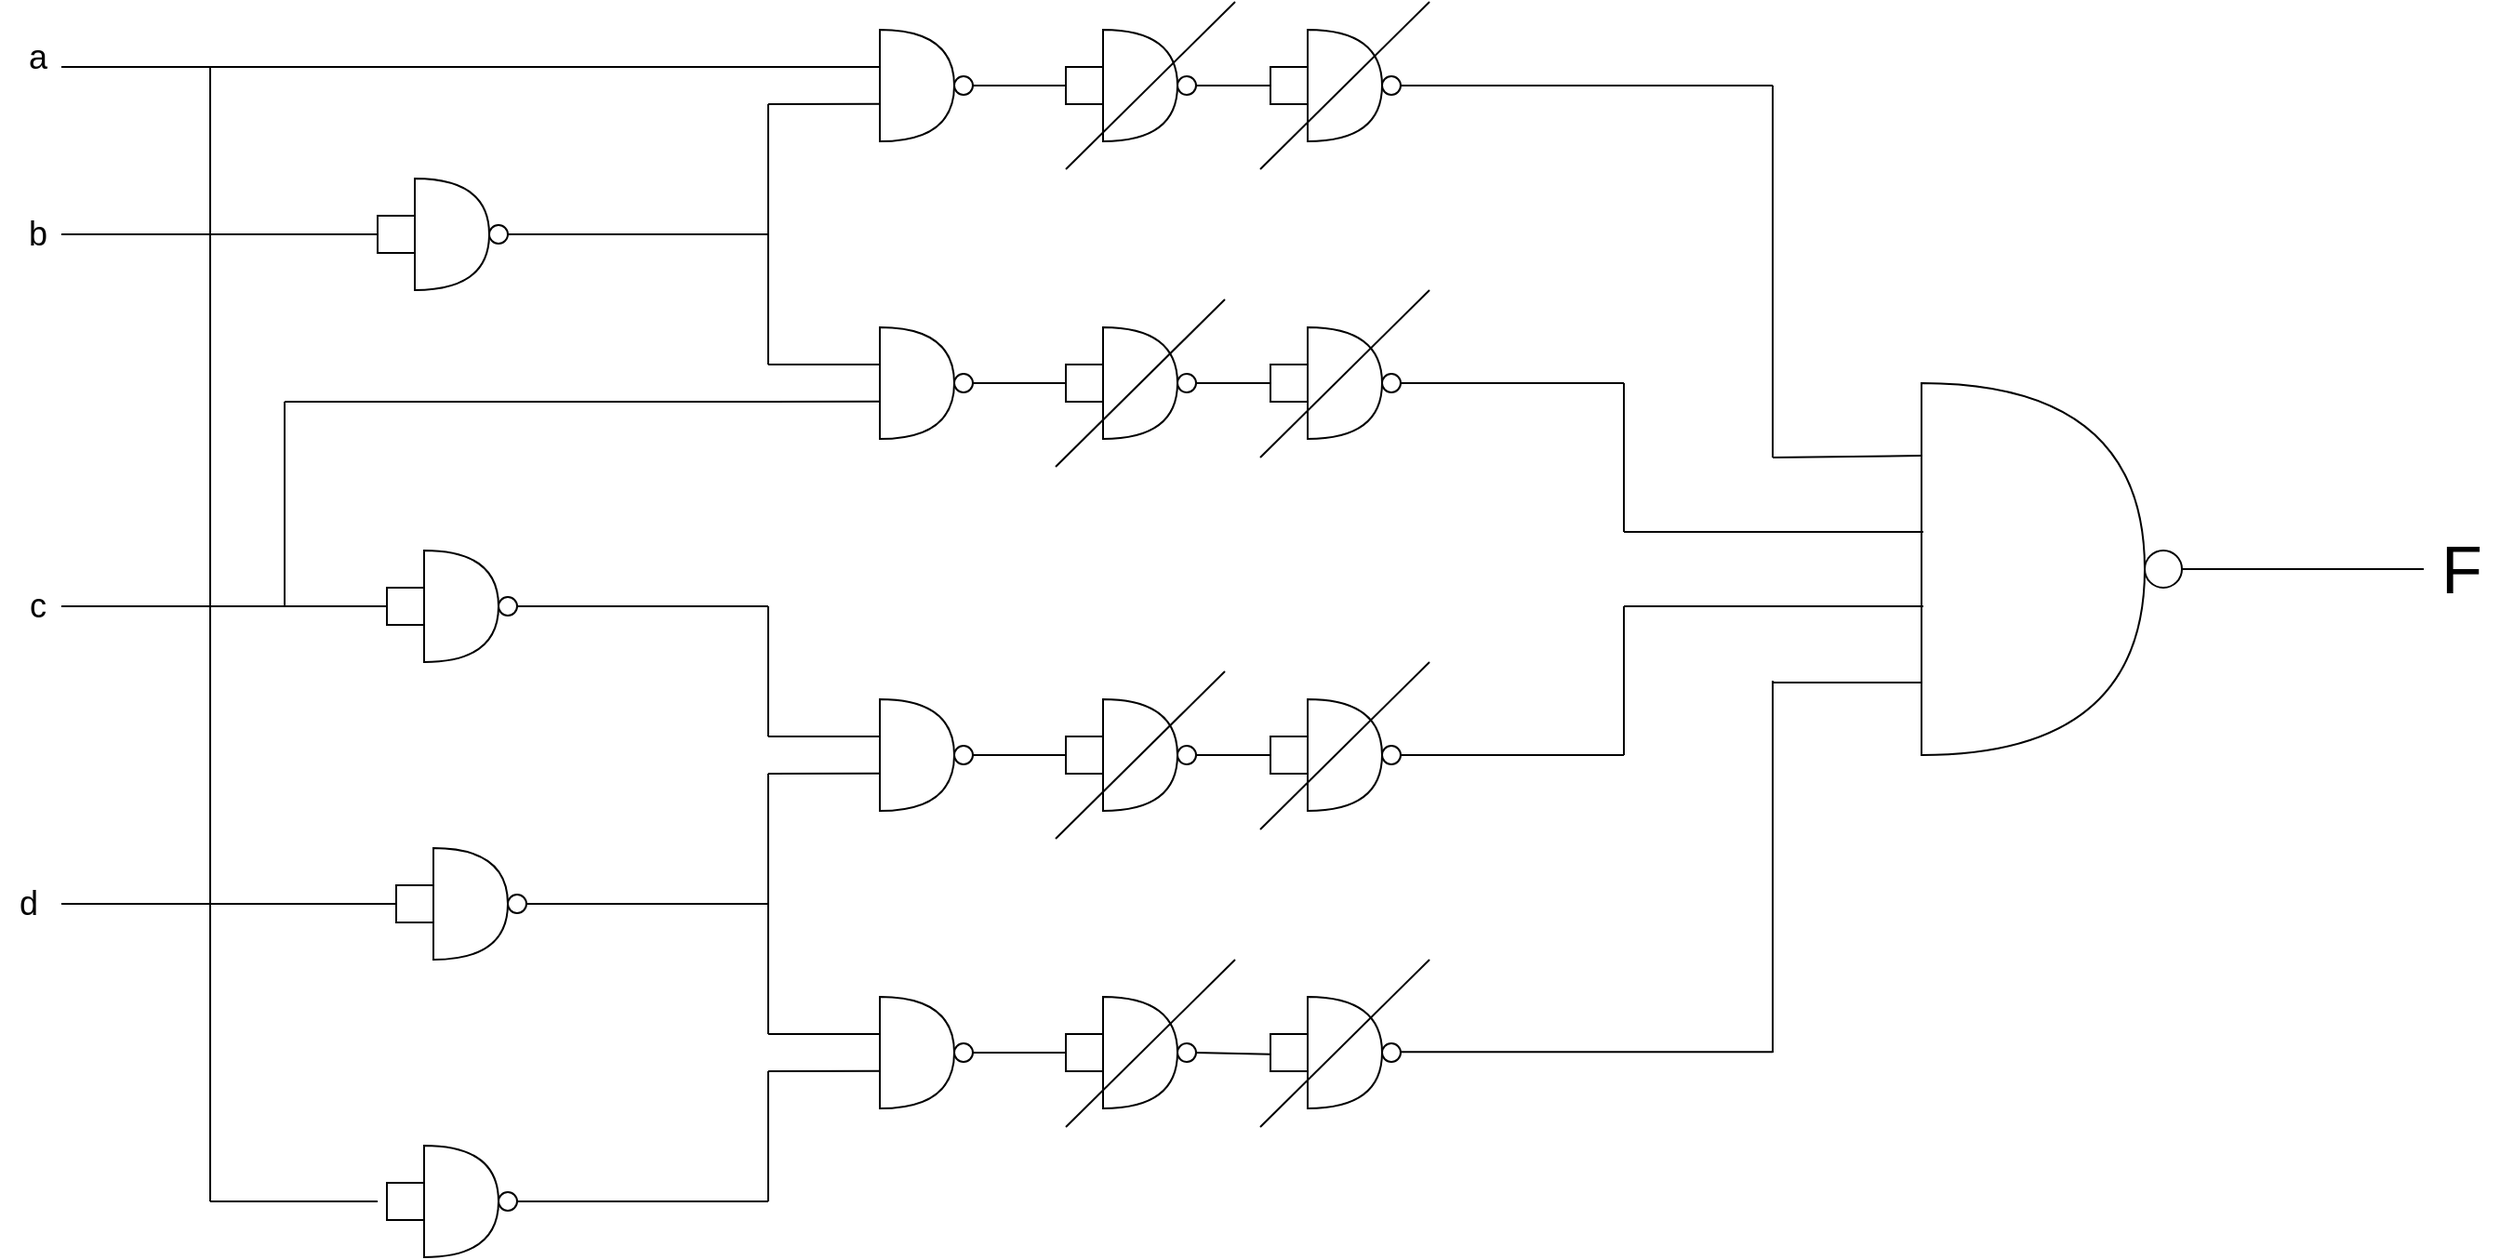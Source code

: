 <mxfile version="13.9.9" type="device"><diagram id="oTBlzXKxd7oM4nikmV5N" name="Σελίδα-1"><mxGraphModel dx="3037" dy="1360" grid="1" gridSize="10" guides="1" tooltips="1" connect="1" arrows="1" fold="1" page="1" pageScale="1" pageWidth="827" pageHeight="1169" math="0" shadow="0"><root><mxCell id="0"/><mxCell id="1" parent="0"/><mxCell id="CArTlSPNsV3BgRbVCLxj-1" value="" style="shape=or;whiteSpace=wrap;html=1;" vertex="1" parent="1"><mxGeometry x="600" y="360" width="120" height="200" as="geometry"/></mxCell><mxCell id="CArTlSPNsV3BgRbVCLxj-2" value="" style="endArrow=none;html=1;entryX=0;entryY=0.195;entryDx=0;entryDy=0;entryPerimeter=0;" edge="1" parent="1" target="CArTlSPNsV3BgRbVCLxj-1"><mxGeometry width="50" height="50" relative="1" as="geometry"><mxPoint x="520" y="400" as="sourcePoint"/><mxPoint x="470" y="340" as="targetPoint"/></mxGeometry></mxCell><mxCell id="CArTlSPNsV3BgRbVCLxj-3" value="" style="endArrow=none;html=1;entryX=0.008;entryY=0.4;entryDx=0;entryDy=0;entryPerimeter=0;" edge="1" parent="1" target="CArTlSPNsV3BgRbVCLxj-1"><mxGeometry width="50" height="50" relative="1" as="geometry"><mxPoint x="440" y="440" as="sourcePoint"/><mxPoint x="490" y="510" as="targetPoint"/></mxGeometry></mxCell><mxCell id="CArTlSPNsV3BgRbVCLxj-4" value="" style="endArrow=none;html=1;entryX=0.008;entryY=0.6;entryDx=0;entryDy=0;entryPerimeter=0;" edge="1" parent="1" target="CArTlSPNsV3BgRbVCLxj-1"><mxGeometry width="50" height="50" relative="1" as="geometry"><mxPoint x="440" y="480" as="sourcePoint"/><mxPoint x="430" y="530" as="targetPoint"/></mxGeometry></mxCell><mxCell id="CArTlSPNsV3BgRbVCLxj-6" value="" style="endArrow=none;html=1;entryX=0;entryY=0.805;entryDx=0;entryDy=0;entryPerimeter=0;" edge="1" parent="1" target="CArTlSPNsV3BgRbVCLxj-1"><mxGeometry width="50" height="50" relative="1" as="geometry"><mxPoint x="520" y="521" as="sourcePoint"/><mxPoint x="410" y="580" as="targetPoint"/></mxGeometry></mxCell><mxCell id="CArTlSPNsV3BgRbVCLxj-8" value="" style="ellipse;whiteSpace=wrap;html=1;aspect=fixed;" vertex="1" parent="1"><mxGeometry x="720" y="450" width="20" height="20" as="geometry"/></mxCell><mxCell id="CArTlSPNsV3BgRbVCLxj-9" value="" style="endArrow=none;html=1;entryX=1;entryY=0.5;entryDx=0;entryDy=0;" edge="1" parent="1" target="CArTlSPNsV3BgRbVCLxj-8"><mxGeometry width="50" height="50" relative="1" as="geometry"><mxPoint x="870" y="460" as="sourcePoint"/><mxPoint x="650" y="600" as="targetPoint"/></mxGeometry></mxCell><mxCell id="CArTlSPNsV3BgRbVCLxj-10" value="&lt;font style=&quot;font-size: 36px&quot;&gt;F&lt;/font&gt;" style="text;html=1;align=center;verticalAlign=middle;resizable=0;points=[];autosize=1;" vertex="1" parent="1"><mxGeometry x="870" y="445" width="40" height="30" as="geometry"/></mxCell><mxCell id="CArTlSPNsV3BgRbVCLxj-11" value="" style="endArrow=none;html=1;" edge="1" parent="1"><mxGeometry width="50" height="50" relative="1" as="geometry"><mxPoint x="520" y="720" as="sourcePoint"/><mxPoint x="520" y="520" as="targetPoint"/></mxGeometry></mxCell><mxCell id="CArTlSPNsV3BgRbVCLxj-12" value="" style="endArrow=none;html=1;" edge="1" parent="1"><mxGeometry width="50" height="50" relative="1" as="geometry"><mxPoint x="320" y="719.58" as="sourcePoint"/><mxPoint x="520" y="719.58" as="targetPoint"/></mxGeometry></mxCell><mxCell id="CArTlSPNsV3BgRbVCLxj-13" value="" style="endArrow=none;html=1;" edge="1" parent="1"><mxGeometry width="50" height="50" relative="1" as="geometry"><mxPoint x="440" y="560" as="sourcePoint"/><mxPoint x="440" y="480" as="targetPoint"/></mxGeometry></mxCell><mxCell id="CArTlSPNsV3BgRbVCLxj-14" value="" style="endArrow=none;html=1;" edge="1" parent="1"><mxGeometry width="50" height="50" relative="1" as="geometry"><mxPoint x="320" y="560" as="sourcePoint"/><mxPoint x="440" y="560" as="targetPoint"/></mxGeometry></mxCell><mxCell id="CArTlSPNsV3BgRbVCLxj-15" value="" style="endArrow=none;html=1;" edge="1" parent="1"><mxGeometry width="50" height="50" relative="1" as="geometry"><mxPoint x="520" y="200" as="sourcePoint"/><mxPoint x="520" y="400" as="targetPoint"/></mxGeometry></mxCell><mxCell id="CArTlSPNsV3BgRbVCLxj-16" value="" style="endArrow=none;html=1;" edge="1" parent="1"><mxGeometry width="50" height="50" relative="1" as="geometry"><mxPoint x="320" y="200" as="sourcePoint"/><mxPoint x="520" y="200" as="targetPoint"/></mxGeometry></mxCell><mxCell id="CArTlSPNsV3BgRbVCLxj-17" value="" style="endArrow=none;html=1;" edge="1" parent="1"><mxGeometry width="50" height="50" relative="1" as="geometry"><mxPoint x="440" y="360" as="sourcePoint"/><mxPoint x="440" y="440" as="targetPoint"/></mxGeometry></mxCell><mxCell id="CArTlSPNsV3BgRbVCLxj-18" value="" style="endArrow=none;html=1;" edge="1" parent="1"><mxGeometry width="50" height="50" relative="1" as="geometry"><mxPoint x="320" y="360" as="sourcePoint"/><mxPoint x="440" y="360" as="targetPoint"/></mxGeometry></mxCell><mxCell id="CArTlSPNsV3BgRbVCLxj-46" value="" style="ellipse;whiteSpace=wrap;html=1;aspect=fixed;" vertex="1" parent="1"><mxGeometry x="310" y="195" width="10" height="10" as="geometry"/></mxCell><mxCell id="CArTlSPNsV3BgRbVCLxj-47" value="" style="shape=or;whiteSpace=wrap;html=1;" vertex="1" parent="1"><mxGeometry x="270" y="170" width="40" height="60" as="geometry"/></mxCell><mxCell id="CArTlSPNsV3BgRbVCLxj-48" value="" style="whiteSpace=wrap;html=1;aspect=fixed;" vertex="1" parent="1"><mxGeometry x="250" y="190" width="20" height="20" as="geometry"/></mxCell><mxCell id="CArTlSPNsV3BgRbVCLxj-49" value="" style="ellipse;whiteSpace=wrap;html=1;aspect=fixed;" vertex="1" parent="1"><mxGeometry x="310" y="355" width="10" height="10" as="geometry"/></mxCell><mxCell id="CArTlSPNsV3BgRbVCLxj-50" value="" style="shape=or;whiteSpace=wrap;html=1;" vertex="1" parent="1"><mxGeometry x="270" y="330" width="40" height="60" as="geometry"/></mxCell><mxCell id="CArTlSPNsV3BgRbVCLxj-51" value="" style="whiteSpace=wrap;html=1;aspect=fixed;" vertex="1" parent="1"><mxGeometry x="250" y="350" width="20" height="20" as="geometry"/></mxCell><mxCell id="CArTlSPNsV3BgRbVCLxj-52" value="" style="ellipse;whiteSpace=wrap;html=1;aspect=fixed;" vertex="1" parent="1"><mxGeometry x="310" y="555" width="10" height="10" as="geometry"/></mxCell><mxCell id="CArTlSPNsV3BgRbVCLxj-53" value="" style="shape=or;whiteSpace=wrap;html=1;" vertex="1" parent="1"><mxGeometry x="270" y="530" width="40" height="60" as="geometry"/></mxCell><mxCell id="CArTlSPNsV3BgRbVCLxj-54" value="" style="whiteSpace=wrap;html=1;aspect=fixed;" vertex="1" parent="1"><mxGeometry x="250" y="550" width="20" height="20" as="geometry"/></mxCell><mxCell id="CArTlSPNsV3BgRbVCLxj-55" value="" style="ellipse;whiteSpace=wrap;html=1;aspect=fixed;" vertex="1" parent="1"><mxGeometry x="310" y="715" width="10" height="10" as="geometry"/></mxCell><mxCell id="CArTlSPNsV3BgRbVCLxj-56" value="" style="shape=or;whiteSpace=wrap;html=1;" vertex="1" parent="1"><mxGeometry x="270" y="690" width="40" height="60" as="geometry"/></mxCell><mxCell id="CArTlSPNsV3BgRbVCLxj-57" value="" style="whiteSpace=wrap;html=1;aspect=fixed;" vertex="1" parent="1"><mxGeometry x="250" y="710" width="20" height="20" as="geometry"/></mxCell><mxCell id="CArTlSPNsV3BgRbVCLxj-58" value="" style="ellipse;whiteSpace=wrap;html=1;aspect=fixed;" vertex="1" parent="1"><mxGeometry x="200" y="195" width="10" height="10" as="geometry"/></mxCell><mxCell id="CArTlSPNsV3BgRbVCLxj-59" value="" style="shape=or;whiteSpace=wrap;html=1;" vertex="1" parent="1"><mxGeometry x="160" y="170" width="40" height="60" as="geometry"/></mxCell><mxCell id="CArTlSPNsV3BgRbVCLxj-60" value="" style="whiteSpace=wrap;html=1;aspect=fixed;" vertex="1" parent="1"><mxGeometry x="140" y="190" width="20" height="20" as="geometry"/></mxCell><mxCell id="CArTlSPNsV3BgRbVCLxj-67" value="" style="ellipse;whiteSpace=wrap;html=1;aspect=fixed;" vertex="1" parent="1"><mxGeometry x="200" y="355" width="10" height="10" as="geometry"/></mxCell><mxCell id="CArTlSPNsV3BgRbVCLxj-68" value="" style="shape=or;whiteSpace=wrap;html=1;" vertex="1" parent="1"><mxGeometry x="160" y="330" width="40" height="60" as="geometry"/></mxCell><mxCell id="CArTlSPNsV3BgRbVCLxj-69" value="" style="whiteSpace=wrap;html=1;aspect=fixed;" vertex="1" parent="1"><mxGeometry x="140" y="350" width="20" height="20" as="geometry"/></mxCell><mxCell id="CArTlSPNsV3BgRbVCLxj-70" value="" style="ellipse;whiteSpace=wrap;html=1;aspect=fixed;" vertex="1" parent="1"><mxGeometry x="200" y="555" width="10" height="10" as="geometry"/></mxCell><mxCell id="CArTlSPNsV3BgRbVCLxj-71" value="" style="shape=or;whiteSpace=wrap;html=1;" vertex="1" parent="1"><mxGeometry x="160" y="530" width="40" height="60" as="geometry"/></mxCell><mxCell id="CArTlSPNsV3BgRbVCLxj-72" value="" style="whiteSpace=wrap;html=1;aspect=fixed;" vertex="1" parent="1"><mxGeometry x="140" y="550" width="20" height="20" as="geometry"/></mxCell><mxCell id="CArTlSPNsV3BgRbVCLxj-73" value="" style="ellipse;whiteSpace=wrap;html=1;aspect=fixed;" vertex="1" parent="1"><mxGeometry x="200" y="715" width="10" height="10" as="geometry"/></mxCell><mxCell id="CArTlSPNsV3BgRbVCLxj-74" value="" style="shape=or;whiteSpace=wrap;html=1;" vertex="1" parent="1"><mxGeometry x="160" y="690" width="40" height="60" as="geometry"/></mxCell><mxCell id="CArTlSPNsV3BgRbVCLxj-75" value="" style="whiteSpace=wrap;html=1;aspect=fixed;" vertex="1" parent="1"><mxGeometry x="140" y="710" width="20" height="20" as="geometry"/></mxCell><mxCell id="CArTlSPNsV3BgRbVCLxj-76" value="" style="endArrow=none;html=1;entryX=0;entryY=0.5;entryDx=0;entryDy=0;exitX=1;exitY=0.5;exitDx=0;exitDy=0;" edge="1" parent="1" source="CArTlSPNsV3BgRbVCLxj-58" target="CArTlSPNsV3BgRbVCLxj-48"><mxGeometry width="50" height="50" relative="1" as="geometry"><mxPoint x="20" y="280" as="sourcePoint"/><mxPoint x="70" y="230" as="targetPoint"/></mxGeometry></mxCell><mxCell id="CArTlSPNsV3BgRbVCLxj-77" value="" style="endArrow=none;html=1;entryX=0;entryY=0.5;entryDx=0;entryDy=0;exitX=1;exitY=0.5;exitDx=0;exitDy=0;" edge="1" parent="1" source="CArTlSPNsV3BgRbVCLxj-67" target="CArTlSPNsV3BgRbVCLxj-51"><mxGeometry width="50" height="50" relative="1" as="geometry"><mxPoint x="190" y="450" as="sourcePoint"/><mxPoint x="240" y="400" as="targetPoint"/></mxGeometry></mxCell><mxCell id="CArTlSPNsV3BgRbVCLxj-78" value="" style="endArrow=none;html=1;entryX=0;entryY=0.5;entryDx=0;entryDy=0;exitX=1;exitY=0.5;exitDx=0;exitDy=0;" edge="1" parent="1" source="CArTlSPNsV3BgRbVCLxj-70" target="CArTlSPNsV3BgRbVCLxj-54"><mxGeometry width="50" height="50" relative="1" as="geometry"><mxPoint x="150" y="530" as="sourcePoint"/><mxPoint x="200" y="480" as="targetPoint"/></mxGeometry></mxCell><mxCell id="CArTlSPNsV3BgRbVCLxj-79" value="" style="endArrow=none;html=1;exitX=1;exitY=0.5;exitDx=0;exitDy=0;entryX=0;entryY=0.543;entryDx=0;entryDy=0;entryPerimeter=0;" edge="1" parent="1" source="CArTlSPNsV3BgRbVCLxj-73" target="CArTlSPNsV3BgRbVCLxj-57"><mxGeometry width="50" height="50" relative="1" as="geometry"><mxPoint x="220" y="710" as="sourcePoint"/><mxPoint x="270" y="660" as="targetPoint"/></mxGeometry></mxCell><mxCell id="CArTlSPNsV3BgRbVCLxj-83" value="" style="ellipse;whiteSpace=wrap;html=1;aspect=fixed;" vertex="1" parent="1"><mxGeometry x="80" y="555" width="10" height="10" as="geometry"/></mxCell><mxCell id="CArTlSPNsV3BgRbVCLxj-84" value="" style="shape=or;whiteSpace=wrap;html=1;" vertex="1" parent="1"><mxGeometry x="40" y="530" width="40" height="60" as="geometry"/></mxCell><mxCell id="CArTlSPNsV3BgRbVCLxj-86" value="" style="endArrow=none;html=1;exitX=1;exitY=0.5;exitDx=0;exitDy=0;entryX=0;entryY=0.5;entryDx=0;entryDy=0;" edge="1" parent="1" source="CArTlSPNsV3BgRbVCLxj-83" target="CArTlSPNsV3BgRbVCLxj-72"><mxGeometry width="50" height="50" relative="1" as="geometry"><mxPoint x="80" y="450" as="sourcePoint"/><mxPoint x="130" y="400" as="targetPoint"/></mxGeometry></mxCell><mxCell id="CArTlSPNsV3BgRbVCLxj-87" value="" style="endArrow=none;html=1;entryX=0;entryY=0.333;entryDx=0;entryDy=0;entryPerimeter=0;" edge="1" parent="1" target="CArTlSPNsV3BgRbVCLxj-84"><mxGeometry width="50" height="50" relative="1" as="geometry"><mxPoint x="-20" y="550" as="sourcePoint"/><mxPoint x="20" y="460" as="targetPoint"/></mxGeometry></mxCell><mxCell id="CArTlSPNsV3BgRbVCLxj-88" value="" style="endArrow=none;html=1;entryX=0;entryY=0.665;entryDx=0;entryDy=0;entryPerimeter=0;" edge="1" parent="1" target="CArTlSPNsV3BgRbVCLxj-84"><mxGeometry width="50" height="50" relative="1" as="geometry"><mxPoint x="-20" y="570" as="sourcePoint"/><mxPoint x="50" y="559.98" as="targetPoint"/></mxGeometry></mxCell><mxCell id="CArTlSPNsV3BgRbVCLxj-91" value="" style="ellipse;whiteSpace=wrap;html=1;aspect=fixed;" vertex="1" parent="1"><mxGeometry x="-165" y="475" width="10" height="10" as="geometry"/></mxCell><mxCell id="CArTlSPNsV3BgRbVCLxj-92" value="" style="shape=or;whiteSpace=wrap;html=1;" vertex="1" parent="1"><mxGeometry x="-205" y="450" width="40" height="60" as="geometry"/></mxCell><mxCell id="CArTlSPNsV3BgRbVCLxj-93" value="" style="whiteSpace=wrap;html=1;aspect=fixed;" vertex="1" parent="1"><mxGeometry x="-225" y="470" width="20" height="20" as="geometry"/></mxCell><mxCell id="CArTlSPNsV3BgRbVCLxj-96" value="" style="endArrow=none;html=1;entryX=0;entryY=0.5;entryDx=0;entryDy=0;exitX=1;exitY=0.5;exitDx=0;exitDy=0;" edge="1" parent="1" target="CArTlSPNsV3BgRbVCLxj-69"><mxGeometry width="50" height="50" relative="1" as="geometry"><mxPoint x="90.0" y="360" as="sourcePoint"/><mxPoint x="20" y="370" as="targetPoint"/></mxGeometry></mxCell><mxCell id="CArTlSPNsV3BgRbVCLxj-99" value="" style="endArrow=none;html=1;entryX=0;entryY=0.5;entryDx=0;entryDy=0;exitX=1;exitY=0.5;exitDx=0;exitDy=0;" edge="1" parent="1" target="CArTlSPNsV3BgRbVCLxj-60"><mxGeometry width="50" height="50" relative="1" as="geometry"><mxPoint x="90.0" y="200" as="sourcePoint"/><mxPoint x="-110" y="270" as="targetPoint"/></mxGeometry></mxCell><mxCell id="CArTlSPNsV3BgRbVCLxj-102" value="" style="endArrow=none;html=1;entryX=0;entryY=0.5;entryDx=0;entryDy=0;exitX=1;exitY=0.5;exitDx=0;exitDy=0;" edge="1" parent="1" target="CArTlSPNsV3BgRbVCLxj-75"><mxGeometry width="50" height="50" relative="1" as="geometry"><mxPoint x="90.0" y="720" as="sourcePoint"/><mxPoint x="-100" y="700" as="targetPoint"/></mxGeometry></mxCell><mxCell id="CArTlSPNsV3BgRbVCLxj-107" value="" style="ellipse;whiteSpace=wrap;html=1;aspect=fixed;" vertex="1" parent="1"><mxGeometry x="80" y="715" width="10" height="10" as="geometry"/></mxCell><mxCell id="CArTlSPNsV3BgRbVCLxj-108" value="" style="shape=or;whiteSpace=wrap;html=1;" vertex="1" parent="1"><mxGeometry x="40" y="690" width="40" height="60" as="geometry"/></mxCell><mxCell id="CArTlSPNsV3BgRbVCLxj-109" value="" style="endArrow=none;html=1;entryX=0;entryY=0.333;entryDx=0;entryDy=0;entryPerimeter=0;" edge="1" parent="1" target="CArTlSPNsV3BgRbVCLxj-108"><mxGeometry width="50" height="50" relative="1" as="geometry"><mxPoint x="-20.0" y="710" as="sourcePoint"/><mxPoint x="20" y="620" as="targetPoint"/></mxGeometry></mxCell><mxCell id="CArTlSPNsV3BgRbVCLxj-110" value="" style="endArrow=none;html=1;entryX=0;entryY=0.665;entryDx=0;entryDy=0;entryPerimeter=0;" edge="1" parent="1" target="CArTlSPNsV3BgRbVCLxj-108"><mxGeometry width="50" height="50" relative="1" as="geometry"><mxPoint x="-20.0" y="730" as="sourcePoint"/><mxPoint x="50" y="719.98" as="targetPoint"/></mxGeometry></mxCell><mxCell id="CArTlSPNsV3BgRbVCLxj-111" value="" style="ellipse;whiteSpace=wrap;html=1;aspect=fixed;" vertex="1" parent="1"><mxGeometry x="80" y="355" width="10" height="10" as="geometry"/></mxCell><mxCell id="CArTlSPNsV3BgRbVCLxj-112" value="" style="shape=or;whiteSpace=wrap;html=1;" vertex="1" parent="1"><mxGeometry x="40" y="330" width="40" height="60" as="geometry"/></mxCell><mxCell id="CArTlSPNsV3BgRbVCLxj-113" value="" style="endArrow=none;html=1;entryX=0;entryY=0.333;entryDx=0;entryDy=0;entryPerimeter=0;" edge="1" parent="1" target="CArTlSPNsV3BgRbVCLxj-112"><mxGeometry width="50" height="50" relative="1" as="geometry"><mxPoint x="-20.0" y="350" as="sourcePoint"/><mxPoint x="20" y="260" as="targetPoint"/></mxGeometry></mxCell><mxCell id="CArTlSPNsV3BgRbVCLxj-114" value="" style="endArrow=none;html=1;entryX=0;entryY=0.665;entryDx=0;entryDy=0;entryPerimeter=0;" edge="1" parent="1" target="CArTlSPNsV3BgRbVCLxj-112"><mxGeometry width="50" height="50" relative="1" as="geometry"><mxPoint x="-20.0" y="370" as="sourcePoint"/><mxPoint x="50" y="359.98" as="targetPoint"/></mxGeometry></mxCell><mxCell id="CArTlSPNsV3BgRbVCLxj-115" value="" style="ellipse;whiteSpace=wrap;html=1;aspect=fixed;" vertex="1" parent="1"><mxGeometry x="80" y="195" width="10" height="10" as="geometry"/></mxCell><mxCell id="CArTlSPNsV3BgRbVCLxj-116" value="" style="shape=or;whiteSpace=wrap;html=1;" vertex="1" parent="1"><mxGeometry x="40" y="170" width="40" height="60" as="geometry"/></mxCell><mxCell id="CArTlSPNsV3BgRbVCLxj-117" value="" style="endArrow=none;html=1;entryX=0;entryY=0.333;entryDx=0;entryDy=0;entryPerimeter=0;" edge="1" parent="1" target="CArTlSPNsV3BgRbVCLxj-116"><mxGeometry width="50" height="50" relative="1" as="geometry"><mxPoint x="-400" y="190" as="sourcePoint"/><mxPoint x="20" y="100" as="targetPoint"/></mxGeometry></mxCell><mxCell id="CArTlSPNsV3BgRbVCLxj-118" value="" style="endArrow=none;html=1;entryX=0;entryY=0.665;entryDx=0;entryDy=0;entryPerimeter=0;" edge="1" parent="1" target="CArTlSPNsV3BgRbVCLxj-116"><mxGeometry width="50" height="50" relative="1" as="geometry"><mxPoint x="-20.0" y="210" as="sourcePoint"/><mxPoint x="50" y="199.98" as="targetPoint"/></mxGeometry></mxCell><mxCell id="CArTlSPNsV3BgRbVCLxj-120" value="" style="endArrow=none;html=1;" edge="1" parent="1"><mxGeometry width="50" height="50" relative="1" as="geometry"><mxPoint x="-20" y="350" as="sourcePoint"/><mxPoint x="-20" y="210" as="targetPoint"/></mxGeometry></mxCell><mxCell id="CArTlSPNsV3BgRbVCLxj-121" value="" style="endArrow=none;html=1;" edge="1" parent="1"><mxGeometry width="50" height="50" relative="1" as="geometry"><mxPoint x="-160" y="280" as="sourcePoint"/><mxPoint x="-20" y="280" as="targetPoint"/></mxGeometry></mxCell><mxCell id="CArTlSPNsV3BgRbVCLxj-122" value="" style="ellipse;whiteSpace=wrap;html=1;aspect=fixed;" vertex="1" parent="1"><mxGeometry x="-170" y="275" width="10" height="10" as="geometry"/></mxCell><mxCell id="CArTlSPNsV3BgRbVCLxj-123" value="" style="shape=or;whiteSpace=wrap;html=1;" vertex="1" parent="1"><mxGeometry x="-210" y="250" width="40" height="60" as="geometry"/></mxCell><mxCell id="CArTlSPNsV3BgRbVCLxj-124" value="" style="whiteSpace=wrap;html=1;aspect=fixed;" vertex="1" parent="1"><mxGeometry x="-230" y="270" width="20" height="20" as="geometry"/></mxCell><mxCell id="CArTlSPNsV3BgRbVCLxj-125" value="" style="endArrow=none;html=1;entryX=0;entryY=0.5;entryDx=0;entryDy=0;" edge="1" parent="1" target="CArTlSPNsV3BgRbVCLxj-124"><mxGeometry width="50" height="50" relative="1" as="geometry"><mxPoint x="-400" y="280" as="sourcePoint"/><mxPoint x="-240" y="280" as="targetPoint"/></mxGeometry></mxCell><mxCell id="CArTlSPNsV3BgRbVCLxj-126" value="" style="ellipse;whiteSpace=wrap;html=1;aspect=fixed;" vertex="1" parent="1"><mxGeometry x="-160" y="635" width="10" height="10" as="geometry"/></mxCell><mxCell id="CArTlSPNsV3BgRbVCLxj-127" value="" style="shape=or;whiteSpace=wrap;html=1;" vertex="1" parent="1"><mxGeometry x="-200" y="610" width="40" height="60" as="geometry"/></mxCell><mxCell id="CArTlSPNsV3BgRbVCLxj-128" value="" style="whiteSpace=wrap;html=1;aspect=fixed;" vertex="1" parent="1"><mxGeometry x="-220" y="630" width="20" height="20" as="geometry"/></mxCell><mxCell id="CArTlSPNsV3BgRbVCLxj-129" value="" style="ellipse;whiteSpace=wrap;html=1;aspect=fixed;" vertex="1" parent="1"><mxGeometry x="-165" y="795" width="10" height="10" as="geometry"/></mxCell><mxCell id="CArTlSPNsV3BgRbVCLxj-130" value="" style="shape=or;whiteSpace=wrap;html=1;" vertex="1" parent="1"><mxGeometry x="-205" y="770" width="40" height="60" as="geometry"/></mxCell><mxCell id="CArTlSPNsV3BgRbVCLxj-131" value="" style="whiteSpace=wrap;html=1;aspect=fixed;" vertex="1" parent="1"><mxGeometry x="-225" y="790" width="20" height="20" as="geometry"/></mxCell><mxCell id="CArTlSPNsV3BgRbVCLxj-132" value="" style="endArrow=none;html=1;entryX=0;entryY=0.5;entryDx=0;entryDy=0;" edge="1" parent="1" target="CArTlSPNsV3BgRbVCLxj-93"><mxGeometry width="50" height="50" relative="1" as="geometry"><mxPoint x="-400" y="480" as="sourcePoint"/><mxPoint x="-320" y="490" as="targetPoint"/></mxGeometry></mxCell><mxCell id="CArTlSPNsV3BgRbVCLxj-133" value="" style="endArrow=none;html=1;" edge="1" parent="1"><mxGeometry width="50" height="50" relative="1" as="geometry"><mxPoint x="-280" y="370" as="sourcePoint"/><mxPoint x="-20" y="370" as="targetPoint"/></mxGeometry></mxCell><mxCell id="CArTlSPNsV3BgRbVCLxj-134" value="" style="endArrow=none;html=1;" edge="1" parent="1"><mxGeometry width="50" height="50" relative="1" as="geometry"><mxPoint x="-280" y="480" as="sourcePoint"/><mxPoint x="-280" y="370" as="targetPoint"/></mxGeometry></mxCell><mxCell id="CArTlSPNsV3BgRbVCLxj-135" value="" style="endArrow=none;html=1;exitX=1;exitY=0.5;exitDx=0;exitDy=0;" edge="1" parent="1" source="CArTlSPNsV3BgRbVCLxj-91"><mxGeometry width="50" height="50" relative="1" as="geometry"><mxPoint x="-100" y="520" as="sourcePoint"/><mxPoint x="-20" y="480" as="targetPoint"/></mxGeometry></mxCell><mxCell id="CArTlSPNsV3BgRbVCLxj-136" value="" style="endArrow=none;html=1;" edge="1" parent="1"><mxGeometry width="50" height="50" relative="1" as="geometry"><mxPoint x="-20" y="480" as="sourcePoint"/><mxPoint x="-20" y="550" as="targetPoint"/></mxGeometry></mxCell><mxCell id="CArTlSPNsV3BgRbVCLxj-137" value="" style="endArrow=none;html=1;entryX=0;entryY=0.5;entryDx=0;entryDy=0;" edge="1" parent="1" target="CArTlSPNsV3BgRbVCLxj-128"><mxGeometry width="50" height="50" relative="1" as="geometry"><mxPoint x="-400" y="640" as="sourcePoint"/><mxPoint x="-360" y="610" as="targetPoint"/></mxGeometry></mxCell><mxCell id="CArTlSPNsV3BgRbVCLxj-138" value="" style="endArrow=none;html=1;" edge="1" parent="1"><mxGeometry width="50" height="50" relative="1" as="geometry"><mxPoint x="-320" y="800" as="sourcePoint"/><mxPoint x="-320" y="190" as="targetPoint"/></mxGeometry></mxCell><mxCell id="CArTlSPNsV3BgRbVCLxj-139" value="" style="endArrow=none;html=1;" edge="1" parent="1"><mxGeometry width="50" height="50" relative="1" as="geometry"><mxPoint x="-320" y="800" as="sourcePoint"/><mxPoint x="-230" y="800" as="targetPoint"/></mxGeometry></mxCell><mxCell id="CArTlSPNsV3BgRbVCLxj-140" value="" style="endArrow=none;html=1;" edge="1" parent="1"><mxGeometry width="50" height="50" relative="1" as="geometry"><mxPoint x="-20" y="800" as="sourcePoint"/><mxPoint x="-20" y="730" as="targetPoint"/></mxGeometry></mxCell><mxCell id="CArTlSPNsV3BgRbVCLxj-141" value="" style="endArrow=none;html=1;exitX=1;exitY=0.5;exitDx=0;exitDy=0;" edge="1" parent="1" source="CArTlSPNsV3BgRbVCLxj-129"><mxGeometry width="50" height="50" relative="1" as="geometry"><mxPoint x="-140" y="760" as="sourcePoint"/><mxPoint x="-20" y="800" as="targetPoint"/></mxGeometry></mxCell><mxCell id="CArTlSPNsV3BgRbVCLxj-142" value="" style="endArrow=none;html=1;" edge="1" parent="1"><mxGeometry width="50" height="50" relative="1" as="geometry"><mxPoint x="-20" y="710" as="sourcePoint"/><mxPoint x="-20" y="570" as="targetPoint"/></mxGeometry></mxCell><mxCell id="CArTlSPNsV3BgRbVCLxj-143" value="" style="endArrow=none;html=1;exitX=1;exitY=0.5;exitDx=0;exitDy=0;" edge="1" parent="1" source="CArTlSPNsV3BgRbVCLxj-126"><mxGeometry width="50" height="50" relative="1" as="geometry"><mxPoint x="-130" y="690" as="sourcePoint"/><mxPoint x="-20" y="640" as="targetPoint"/></mxGeometry></mxCell><mxCell id="CArTlSPNsV3BgRbVCLxj-145" value="&lt;font style=&quot;font-size: 18px&quot;&gt;a&lt;/font&gt;" style="text;html=1;align=center;verticalAlign=middle;resizable=0;points=[];autosize=1;" vertex="1" parent="1"><mxGeometry x="-428" y="175" width="30" height="20" as="geometry"/></mxCell><mxCell id="CArTlSPNsV3BgRbVCLxj-146" value="&lt;font style=&quot;font-size: 18px&quot;&gt;b&lt;/font&gt;" style="text;html=1;align=center;verticalAlign=middle;resizable=0;points=[];autosize=1;" vertex="1" parent="1"><mxGeometry x="-428" y="270" width="30" height="20" as="geometry"/></mxCell><mxCell id="CArTlSPNsV3BgRbVCLxj-147" value="&lt;font style=&quot;font-size: 18px&quot;&gt;c&lt;/font&gt;" style="text;html=1;align=center;verticalAlign=middle;resizable=0;points=[];autosize=1;" vertex="1" parent="1"><mxGeometry x="-423" y="470" width="20" height="20" as="geometry"/></mxCell><mxCell id="CArTlSPNsV3BgRbVCLxj-148" value="&lt;font style=&quot;font-size: 18px&quot;&gt;d&lt;/font&gt;" style="text;html=1;align=center;verticalAlign=middle;resizable=0;points=[];autosize=1;" vertex="1" parent="1"><mxGeometry x="-433" y="630" width="30" height="20" as="geometry"/></mxCell><mxCell id="CArTlSPNsV3BgRbVCLxj-150" value="" style="endArrow=none;html=1;" edge="1" parent="1"><mxGeometry width="50" height="50" relative="1" as="geometry"><mxPoint x="244.5" y="245" as="sourcePoint"/><mxPoint x="335.5" y="155" as="targetPoint"/></mxGeometry></mxCell><mxCell id="CArTlSPNsV3BgRbVCLxj-151" value="" style="endArrow=none;html=1;" edge="1" parent="1"><mxGeometry width="50" height="50" relative="1" as="geometry"><mxPoint x="140" y="245" as="sourcePoint"/><mxPoint x="231.0" y="155" as="targetPoint"/></mxGeometry></mxCell><mxCell id="CArTlSPNsV3BgRbVCLxj-152" value="" style="endArrow=none;html=1;" edge="1" parent="1"><mxGeometry width="50" height="50" relative="1" as="geometry"><mxPoint x="134.5" y="405" as="sourcePoint"/><mxPoint x="225.5" y="315" as="targetPoint"/></mxGeometry></mxCell><mxCell id="CArTlSPNsV3BgRbVCLxj-153" value="" style="endArrow=none;html=1;" edge="1" parent="1"><mxGeometry width="50" height="50" relative="1" as="geometry"><mxPoint x="244.5" y="400" as="sourcePoint"/><mxPoint x="335.5" y="310" as="targetPoint"/></mxGeometry></mxCell><mxCell id="CArTlSPNsV3BgRbVCLxj-154" value="" style="endArrow=none;html=1;" edge="1" parent="1"><mxGeometry width="50" height="50" relative="1" as="geometry"><mxPoint x="134.5" y="605" as="sourcePoint"/><mxPoint x="225.5" y="515" as="targetPoint"/></mxGeometry></mxCell><mxCell id="CArTlSPNsV3BgRbVCLxj-155" value="" style="endArrow=none;html=1;" edge="1" parent="1"><mxGeometry width="50" height="50" relative="1" as="geometry"><mxPoint x="140" y="760" as="sourcePoint"/><mxPoint x="231.0" y="670" as="targetPoint"/></mxGeometry></mxCell><mxCell id="CArTlSPNsV3BgRbVCLxj-156" value="" style="endArrow=none;html=1;" edge="1" parent="1"><mxGeometry width="50" height="50" relative="1" as="geometry"><mxPoint x="244.5" y="600" as="sourcePoint"/><mxPoint x="335.5" y="510" as="targetPoint"/></mxGeometry></mxCell><mxCell id="CArTlSPNsV3BgRbVCLxj-157" value="" style="endArrow=none;html=1;" edge="1" parent="1"><mxGeometry width="50" height="50" relative="1" as="geometry"><mxPoint x="244.5" y="760" as="sourcePoint"/><mxPoint x="335.5" y="670" as="targetPoint"/></mxGeometry></mxCell></root></mxGraphModel></diagram></mxfile>